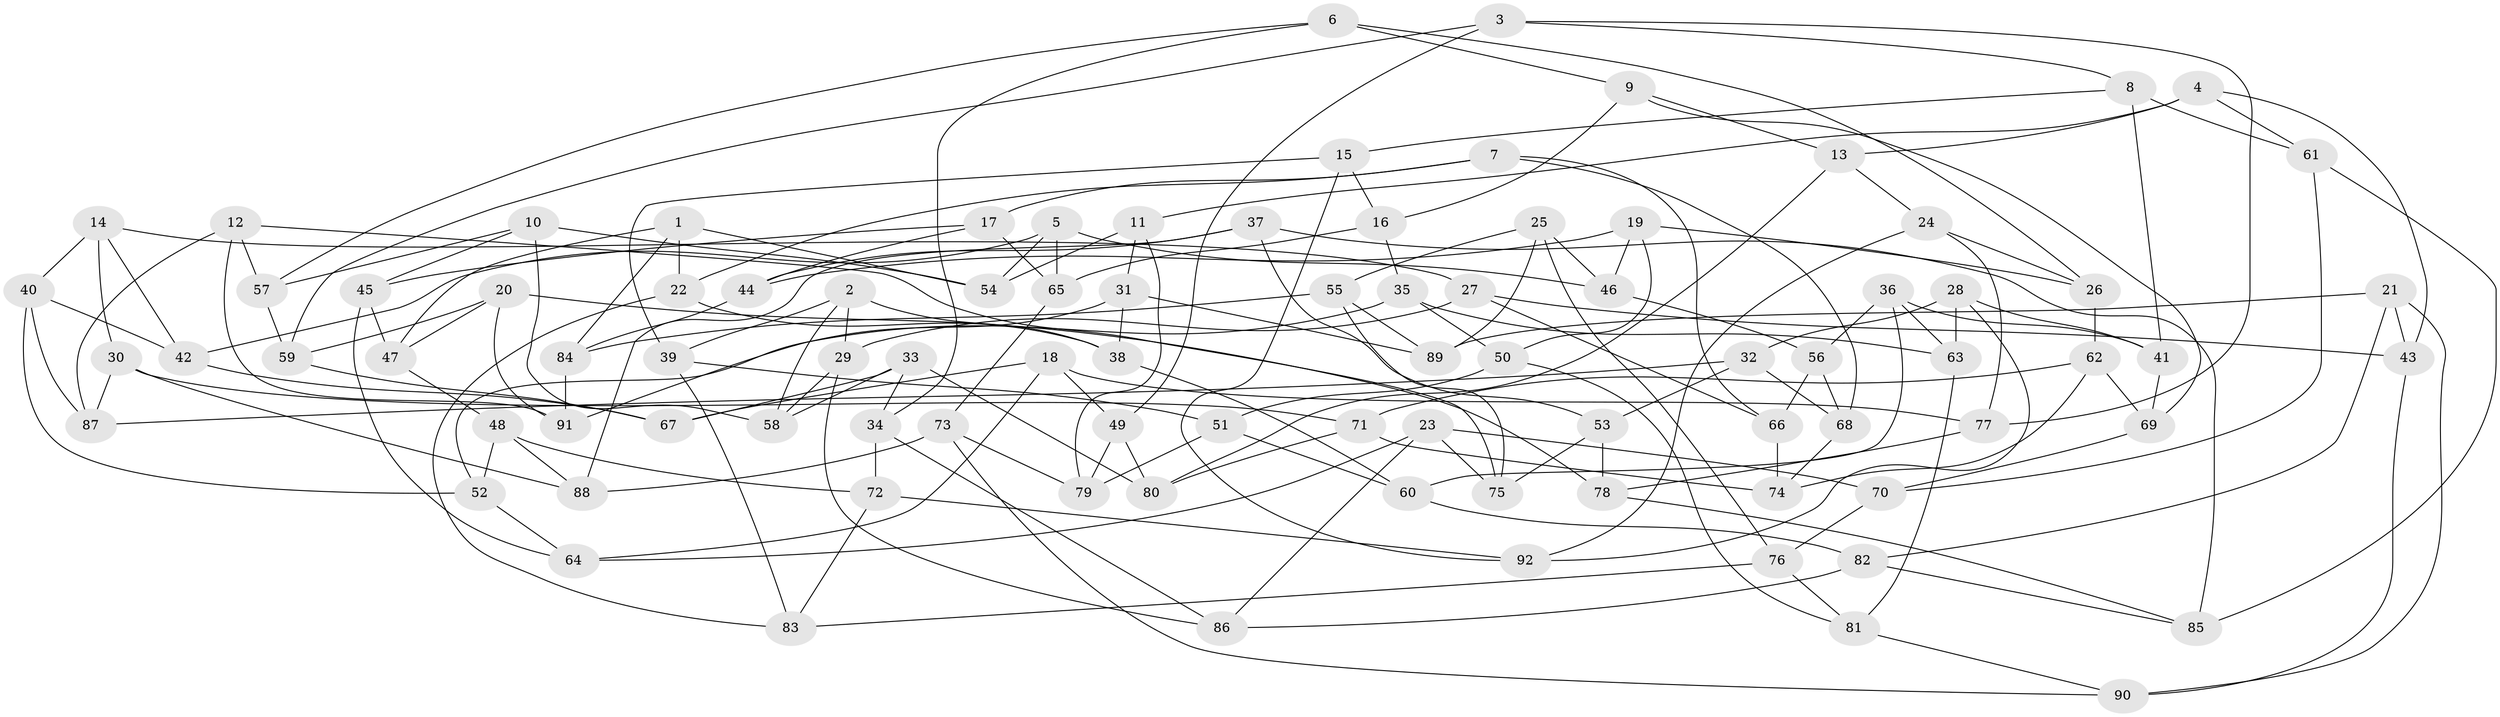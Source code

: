 // Generated by graph-tools (version 1.1) at 2025/16/03/09/25 04:16:14]
// undirected, 92 vertices, 184 edges
graph export_dot {
graph [start="1"]
  node [color=gray90,style=filled];
  1;
  2;
  3;
  4;
  5;
  6;
  7;
  8;
  9;
  10;
  11;
  12;
  13;
  14;
  15;
  16;
  17;
  18;
  19;
  20;
  21;
  22;
  23;
  24;
  25;
  26;
  27;
  28;
  29;
  30;
  31;
  32;
  33;
  34;
  35;
  36;
  37;
  38;
  39;
  40;
  41;
  42;
  43;
  44;
  45;
  46;
  47;
  48;
  49;
  50;
  51;
  52;
  53;
  54;
  55;
  56;
  57;
  58;
  59;
  60;
  61;
  62;
  63;
  64;
  65;
  66;
  67;
  68;
  69;
  70;
  71;
  72;
  73;
  74;
  75;
  76;
  77;
  78;
  79;
  80;
  81;
  82;
  83;
  84;
  85;
  86;
  87;
  88;
  89;
  90;
  91;
  92;
  1 -- 84;
  1 -- 47;
  1 -- 54;
  1 -- 22;
  2 -- 38;
  2 -- 39;
  2 -- 58;
  2 -- 29;
  3 -- 59;
  3 -- 77;
  3 -- 49;
  3 -- 8;
  4 -- 61;
  4 -- 43;
  4 -- 11;
  4 -- 13;
  5 -- 65;
  5 -- 46;
  5 -- 54;
  5 -- 42;
  6 -- 57;
  6 -- 34;
  6 -- 26;
  6 -- 9;
  7 -- 17;
  7 -- 22;
  7 -- 66;
  7 -- 68;
  8 -- 61;
  8 -- 15;
  8 -- 41;
  9 -- 13;
  9 -- 69;
  9 -- 16;
  10 -- 45;
  10 -- 54;
  10 -- 57;
  10 -- 58;
  11 -- 31;
  11 -- 79;
  11 -- 54;
  12 -- 91;
  12 -- 57;
  12 -- 87;
  12 -- 75;
  13 -- 24;
  13 -- 80;
  14 -- 40;
  14 -- 42;
  14 -- 27;
  14 -- 30;
  15 -- 16;
  15 -- 92;
  15 -- 39;
  16 -- 65;
  16 -- 35;
  17 -- 65;
  17 -- 45;
  17 -- 44;
  18 -- 77;
  18 -- 49;
  18 -- 67;
  18 -- 64;
  19 -- 44;
  19 -- 50;
  19 -- 26;
  19 -- 46;
  20 -- 47;
  20 -- 59;
  20 -- 91;
  20 -- 78;
  21 -- 43;
  21 -- 89;
  21 -- 82;
  21 -- 90;
  22 -- 83;
  22 -- 38;
  23 -- 70;
  23 -- 75;
  23 -- 64;
  23 -- 86;
  24 -- 26;
  24 -- 92;
  24 -- 77;
  25 -- 46;
  25 -- 76;
  25 -- 55;
  25 -- 89;
  26 -- 62;
  27 -- 66;
  27 -- 29;
  27 -- 43;
  28 -- 63;
  28 -- 92;
  28 -- 32;
  28 -- 41;
  29 -- 58;
  29 -- 86;
  30 -- 87;
  30 -- 71;
  30 -- 88;
  31 -- 89;
  31 -- 91;
  31 -- 38;
  32 -- 53;
  32 -- 68;
  32 -- 87;
  33 -- 80;
  33 -- 67;
  33 -- 34;
  33 -- 58;
  34 -- 86;
  34 -- 72;
  35 -- 52;
  35 -- 63;
  35 -- 50;
  36 -- 56;
  36 -- 63;
  36 -- 60;
  36 -- 41;
  37 -- 85;
  37 -- 53;
  37 -- 44;
  37 -- 88;
  38 -- 60;
  39 -- 51;
  39 -- 83;
  40 -- 52;
  40 -- 42;
  40 -- 87;
  41 -- 69;
  42 -- 67;
  43 -- 90;
  44 -- 84;
  45 -- 47;
  45 -- 64;
  46 -- 56;
  47 -- 48;
  48 -- 52;
  48 -- 72;
  48 -- 88;
  49 -- 80;
  49 -- 79;
  50 -- 51;
  50 -- 81;
  51 -- 79;
  51 -- 60;
  52 -- 64;
  53 -- 75;
  53 -- 78;
  55 -- 89;
  55 -- 75;
  55 -- 84;
  56 -- 68;
  56 -- 66;
  57 -- 59;
  59 -- 67;
  60 -- 82;
  61 -- 85;
  61 -- 70;
  62 -- 71;
  62 -- 74;
  62 -- 69;
  63 -- 81;
  65 -- 73;
  66 -- 74;
  68 -- 74;
  69 -- 70;
  70 -- 76;
  71 -- 80;
  71 -- 74;
  72 -- 83;
  72 -- 92;
  73 -- 90;
  73 -- 79;
  73 -- 88;
  76 -- 81;
  76 -- 83;
  77 -- 78;
  78 -- 85;
  81 -- 90;
  82 -- 85;
  82 -- 86;
  84 -- 91;
}
